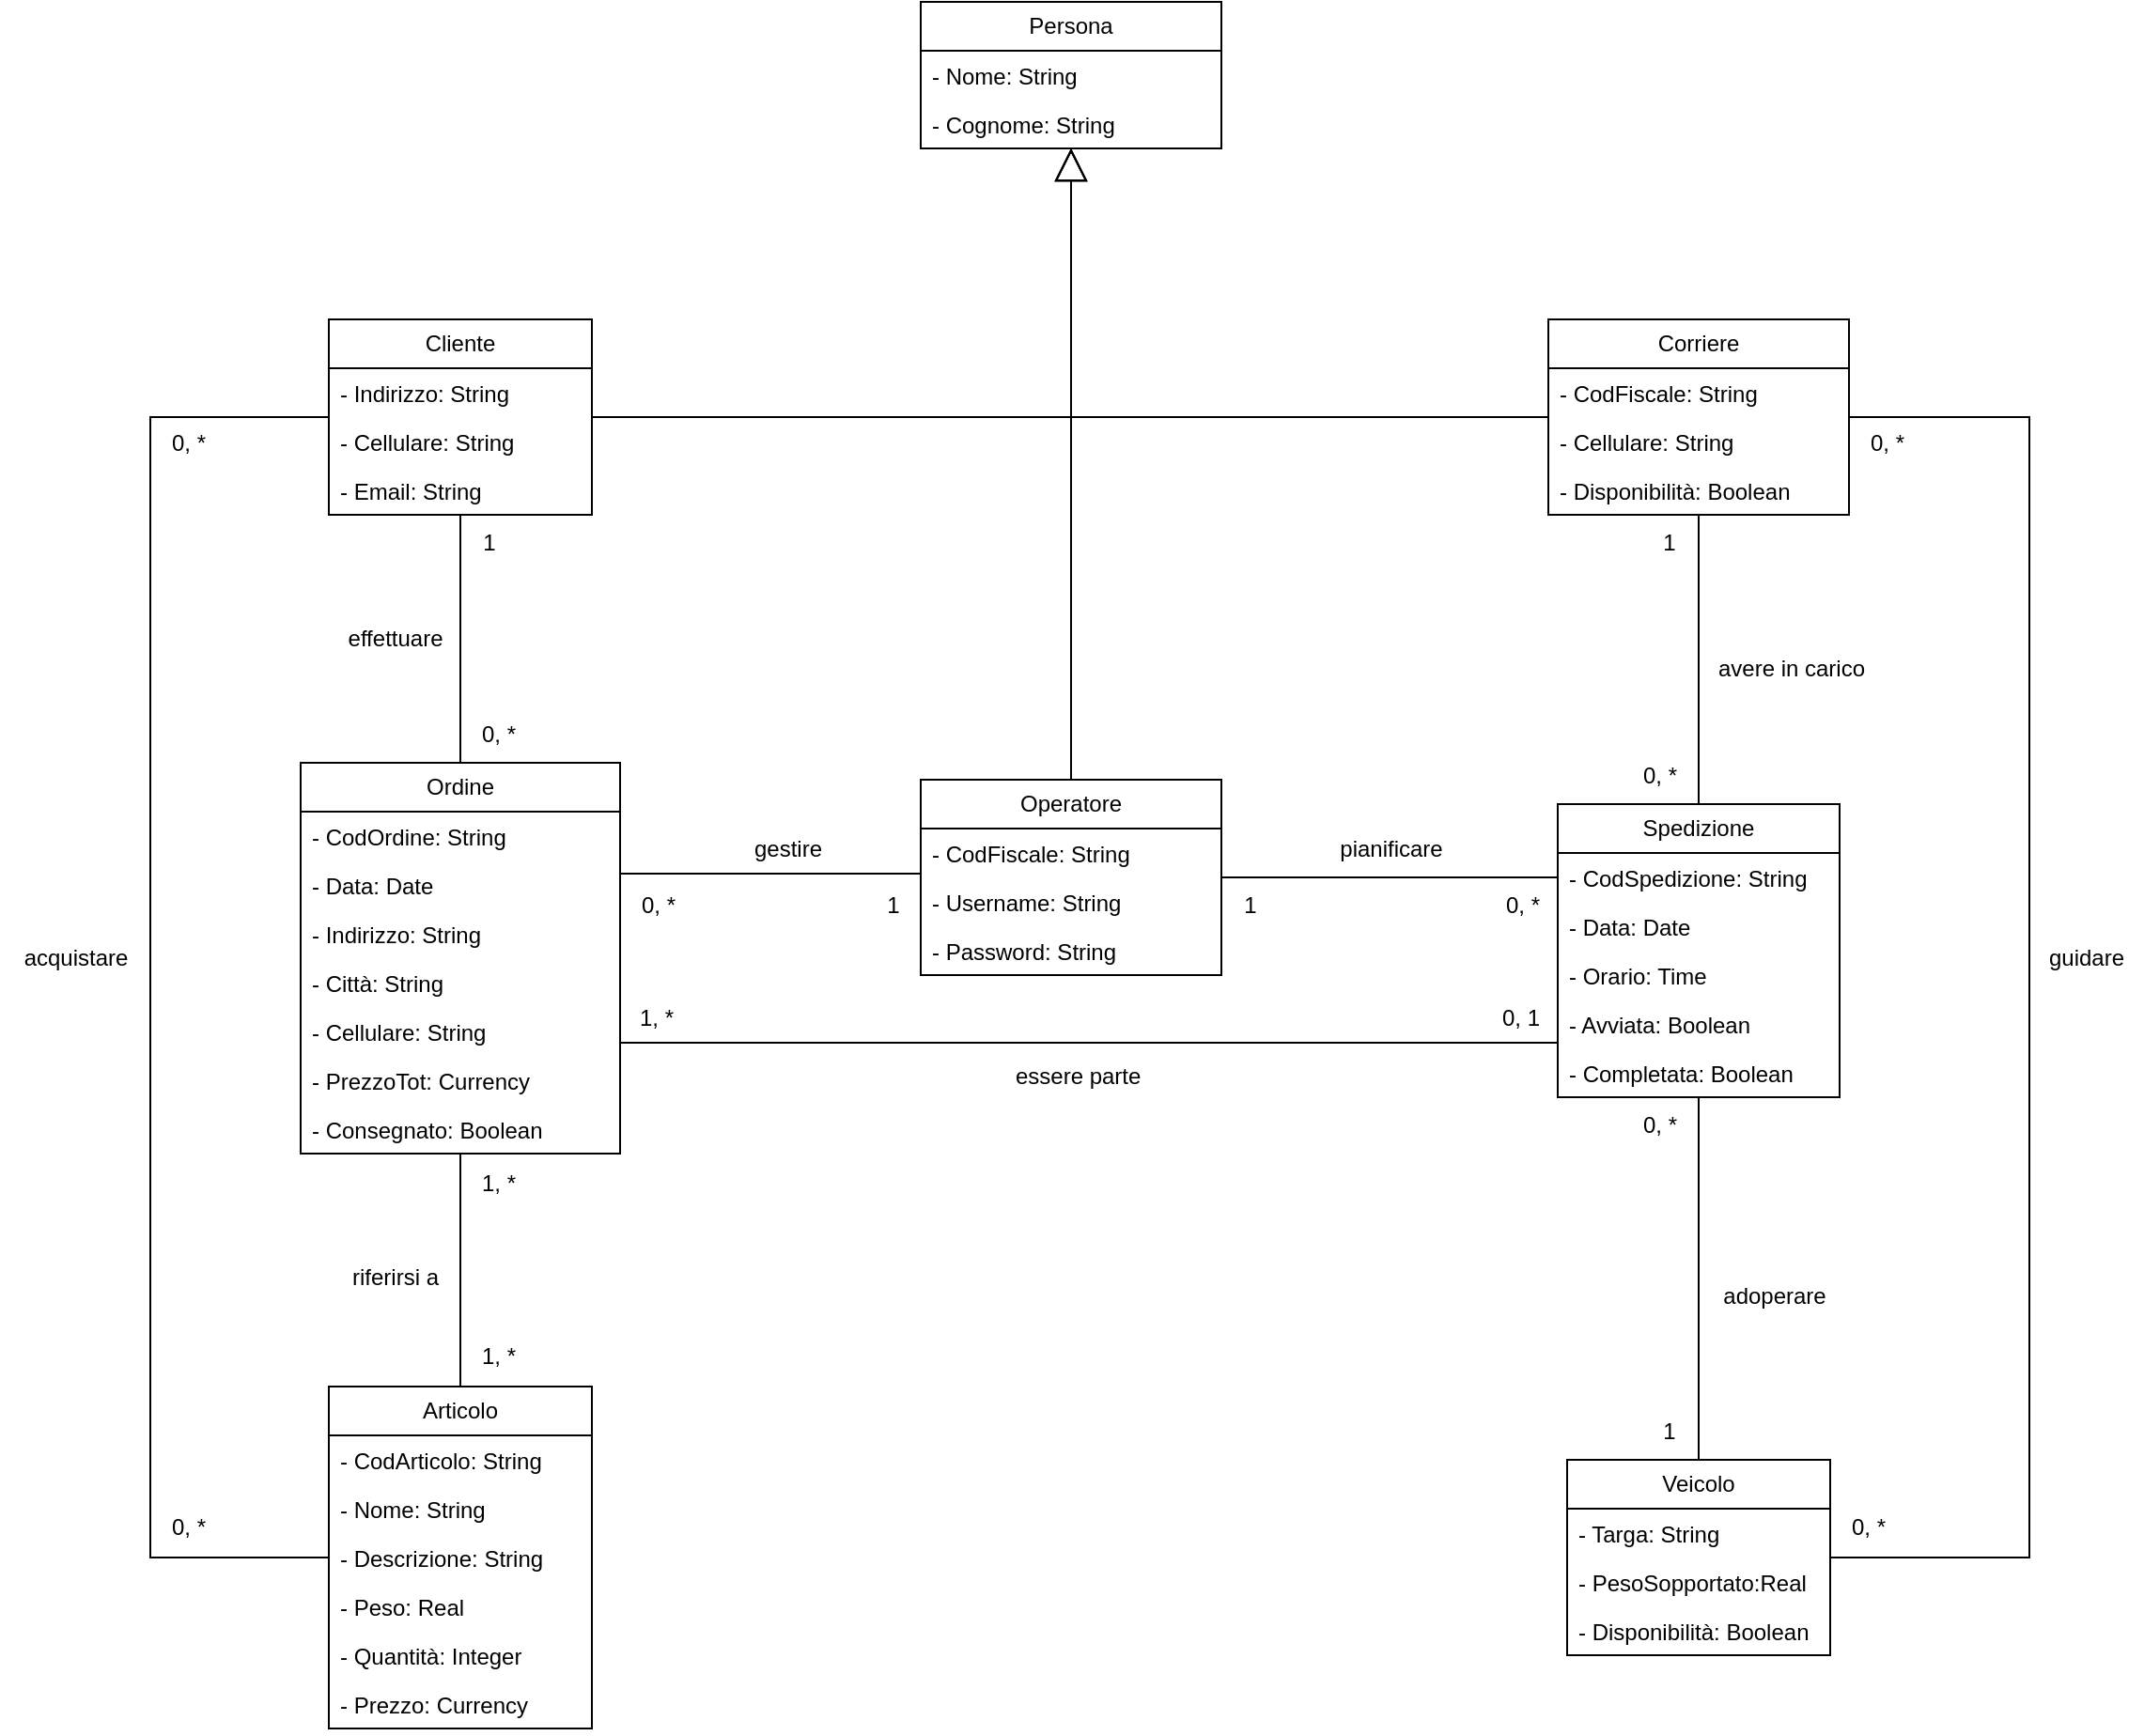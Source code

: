 <mxfile version="22.0.0" type="device">
  <diagram name="Pagina-1" id="9P4cAscm1A-uysy9MTHn">
    <mxGraphModel dx="1036" dy="614" grid="1" gridSize="10" guides="1" tooltips="1" connect="1" arrows="1" fold="1" page="1" pageScale="1" pageWidth="1150" pageHeight="1050" math="0" shadow="0">
      <root>
        <mxCell id="0" />
        <mxCell id="1" parent="0" />
        <mxCell id="HBbUbgwsox-Na3eYNUcg-3" style="edgeStyle=orthogonalEdgeStyle;rounded=0;orthogonalLoop=1;jettySize=auto;html=1;endArrow=none;endFill=0;" parent="1" source="hZBmOQaK1ztnor3dSrFu-1" target="hZBmOQaK1ztnor3dSrFu-18" edge="1">
          <mxGeometry relative="1" as="geometry" />
        </mxCell>
        <mxCell id="jV9JVb-m-bL5GBXhLr0X-1" style="edgeStyle=orthogonalEdgeStyle;rounded=0;orthogonalLoop=1;jettySize=auto;html=1;endArrow=none;endFill=0;" parent="1" source="hZBmOQaK1ztnor3dSrFu-1" target="hZBmOQaK1ztnor3dSrFu-8" edge="1">
          <mxGeometry relative="1" as="geometry">
            <Array as="points">
              <mxPoint x="80" y="894.0" />
              <mxPoint x="80" y="287" />
            </Array>
          </mxGeometry>
        </mxCell>
        <mxCell id="hZBmOQaK1ztnor3dSrFu-1" value="Articolo" style="swimlane;fontStyle=0;childLayout=stackLayout;horizontal=1;startSize=26;fillColor=none;horizontalStack=0;resizeParent=1;resizeParentMax=0;resizeLast=0;collapsible=1;marginBottom=0;whiteSpace=wrap;html=1;" parent="1" vertex="1">
          <mxGeometry x="175" y="803" width="140" height="182" as="geometry" />
        </mxCell>
        <mxCell id="hZBmOQaK1ztnor3dSrFu-37" value="- CodArticolo: String" style="text;strokeColor=none;fillColor=none;align=left;verticalAlign=top;spacingLeft=4;spacingRight=4;overflow=hidden;rotatable=0;points=[[0,0.5],[1,0.5]];portConstraint=eastwest;whiteSpace=wrap;html=1;" parent="hZBmOQaK1ztnor3dSrFu-1" vertex="1">
          <mxGeometry y="26" width="140" height="26" as="geometry" />
        </mxCell>
        <mxCell id="hZBmOQaK1ztnor3dSrFu-2" value="- Nome: String" style="text;strokeColor=none;fillColor=none;align=left;verticalAlign=top;spacingLeft=4;spacingRight=4;overflow=hidden;rotatable=0;points=[[0,0.5],[1,0.5]];portConstraint=eastwest;whiteSpace=wrap;html=1;" parent="hZBmOQaK1ztnor3dSrFu-1" vertex="1">
          <mxGeometry y="52" width="140" height="26" as="geometry" />
        </mxCell>
        <mxCell id="hZBmOQaK1ztnor3dSrFu-3" value="- Descrizione: String" style="text;strokeColor=none;fillColor=none;align=left;verticalAlign=top;spacingLeft=4;spacingRight=4;overflow=hidden;rotatable=0;points=[[0,0.5],[1,0.5]];portConstraint=eastwest;whiteSpace=wrap;html=1;" parent="hZBmOQaK1ztnor3dSrFu-1" vertex="1">
          <mxGeometry y="78" width="140" height="26" as="geometry" />
        </mxCell>
        <mxCell id="hZBmOQaK1ztnor3dSrFu-4" value="- Peso: Real" style="text;strokeColor=none;fillColor=none;align=left;verticalAlign=top;spacingLeft=4;spacingRight=4;overflow=hidden;rotatable=0;points=[[0,0.5],[1,0.5]];portConstraint=eastwest;whiteSpace=wrap;html=1;" parent="hZBmOQaK1ztnor3dSrFu-1" vertex="1">
          <mxGeometry y="104" width="140" height="26" as="geometry" />
        </mxCell>
        <mxCell id="hZBmOQaK1ztnor3dSrFu-5" value="- Quantità: Integer" style="text;strokeColor=none;fillColor=none;align=left;verticalAlign=top;spacingLeft=4;spacingRight=4;overflow=hidden;rotatable=0;points=[[0,0.5],[1,0.5]];portConstraint=eastwest;whiteSpace=wrap;html=1;" parent="hZBmOQaK1ztnor3dSrFu-1" vertex="1">
          <mxGeometry y="130" width="140" height="26" as="geometry" />
        </mxCell>
        <mxCell id="hZBmOQaK1ztnor3dSrFu-6" value="- Prezzo: Currency" style="text;strokeColor=none;fillColor=none;align=left;verticalAlign=top;spacingLeft=4;spacingRight=4;overflow=hidden;rotatable=0;points=[[0,0.5],[1,0.5]];portConstraint=eastwest;whiteSpace=wrap;html=1;" parent="hZBmOQaK1ztnor3dSrFu-1" vertex="1">
          <mxGeometry y="156" width="140" height="26" as="geometry" />
        </mxCell>
        <mxCell id="HBbUbgwsox-Na3eYNUcg-11" style="edgeStyle=orthogonalEdgeStyle;rounded=0;orthogonalLoop=1;jettySize=auto;html=1;endArrow=none;endFill=0;" parent="1" source="hZBmOQaK1ztnor3dSrFu-8" target="hZBmOQaK1ztnor3dSrFu-18" edge="1">
          <mxGeometry relative="1" as="geometry" />
        </mxCell>
        <mxCell id="tutNHc-DbfJTwrOpacGf-66" style="edgeStyle=orthogonalEdgeStyle;rounded=0;orthogonalLoop=1;jettySize=auto;html=1;endSize=15;endArrow=block;endFill=0;" parent="1" source="hZBmOQaK1ztnor3dSrFu-8" target="tutNHc-DbfJTwrOpacGf-1" edge="1">
          <mxGeometry relative="1" as="geometry" />
        </mxCell>
        <mxCell id="hZBmOQaK1ztnor3dSrFu-8" value="Cliente" style="swimlane;fontStyle=0;childLayout=stackLayout;horizontal=1;startSize=26;fillColor=none;horizontalStack=0;resizeParent=1;resizeParentMax=0;resizeLast=0;collapsible=1;marginBottom=0;whiteSpace=wrap;html=1;" parent="1" vertex="1">
          <mxGeometry x="175" y="235" width="140" height="104" as="geometry">
            <mxRectangle x="450" y="130" width="80" height="30" as="alternateBounds" />
          </mxGeometry>
        </mxCell>
        <mxCell id="hZBmOQaK1ztnor3dSrFu-10" value="- Indirizzo: String" style="text;strokeColor=none;fillColor=none;align=left;verticalAlign=top;spacingLeft=4;spacingRight=4;overflow=hidden;rotatable=0;points=[[0,0.5],[1,0.5]];portConstraint=eastwest;whiteSpace=wrap;html=1;" parent="hZBmOQaK1ztnor3dSrFu-8" vertex="1">
          <mxGeometry y="26" width="140" height="26" as="geometry" />
        </mxCell>
        <mxCell id="hZBmOQaK1ztnor3dSrFu-16" value="- Cellulare: String" style="text;strokeColor=none;fillColor=none;align=left;verticalAlign=top;spacingLeft=4;spacingRight=4;overflow=hidden;rotatable=0;points=[[0,0.5],[1,0.5]];portConstraint=eastwest;whiteSpace=wrap;html=1;" parent="hZBmOQaK1ztnor3dSrFu-8" vertex="1">
          <mxGeometry y="52" width="140" height="26" as="geometry" />
        </mxCell>
        <mxCell id="hZBmOQaK1ztnor3dSrFu-15" value="- Email: String" style="text;strokeColor=none;fillColor=none;align=left;verticalAlign=top;spacingLeft=4;spacingRight=4;overflow=hidden;rotatable=0;points=[[0,0.5],[1,0.5]];portConstraint=eastwest;whiteSpace=wrap;html=1;" parent="hZBmOQaK1ztnor3dSrFu-8" vertex="1">
          <mxGeometry y="78" width="140" height="26" as="geometry" />
        </mxCell>
        <mxCell id="RzNLFguhtZVRwdQ_K2jR-3" style="edgeStyle=orthogonalEdgeStyle;rounded=0;orthogonalLoop=1;jettySize=auto;html=1;endArrow=none;endFill=0;" parent="1" source="hZBmOQaK1ztnor3dSrFu-18" target="HBbUbgwsox-Na3eYNUcg-39" edge="1">
          <mxGeometry relative="1" as="geometry">
            <Array as="points">
              <mxPoint x="580" y="620" />
              <mxPoint x="580" y="620" />
            </Array>
          </mxGeometry>
        </mxCell>
        <mxCell id="hZBmOQaK1ztnor3dSrFu-18" value="Ordine" style="swimlane;fontStyle=0;childLayout=stackLayout;horizontal=1;startSize=26;fillColor=none;horizontalStack=0;resizeParent=1;resizeParentMax=0;resizeLast=0;collapsible=1;marginBottom=0;whiteSpace=wrap;html=1;" parent="1" vertex="1">
          <mxGeometry x="160" y="471" width="170" height="208" as="geometry" />
        </mxCell>
        <mxCell id="hZBmOQaK1ztnor3dSrFu-19" value="- CodOrdine: String" style="text;strokeColor=none;fillColor=none;align=left;verticalAlign=top;spacingLeft=4;spacingRight=4;overflow=hidden;rotatable=0;points=[[0,0.5],[1,0.5]];portConstraint=eastwest;whiteSpace=wrap;html=1;" parent="hZBmOQaK1ztnor3dSrFu-18" vertex="1">
          <mxGeometry y="26" width="170" height="26" as="geometry" />
        </mxCell>
        <mxCell id="hZBmOQaK1ztnor3dSrFu-20" value="- Data: Date" style="text;strokeColor=none;fillColor=none;align=left;verticalAlign=top;spacingLeft=4;spacingRight=4;overflow=hidden;rotatable=0;points=[[0,0.5],[1,0.5]];portConstraint=eastwest;whiteSpace=wrap;html=1;" parent="hZBmOQaK1ztnor3dSrFu-18" vertex="1">
          <mxGeometry y="52" width="170" height="26" as="geometry" />
        </mxCell>
        <mxCell id="hZBmOQaK1ztnor3dSrFu-80" value="- Indirizzo: String" style="text;strokeColor=none;fillColor=none;align=left;verticalAlign=top;spacingLeft=4;spacingRight=4;overflow=hidden;rotatable=0;points=[[0,0.5],[1,0.5]];portConstraint=eastwest;whiteSpace=wrap;html=1;" parent="hZBmOQaK1ztnor3dSrFu-18" vertex="1">
          <mxGeometry y="78" width="170" height="26" as="geometry" />
        </mxCell>
        <mxCell id="iAaHXfQPuSlmllXen0Bk-5" value="- Città: String" style="text;strokeColor=none;fillColor=none;align=left;verticalAlign=top;spacingLeft=4;spacingRight=4;overflow=hidden;rotatable=0;points=[[0,0.5],[1,0.5]];portConstraint=eastwest;whiteSpace=wrap;html=1;" parent="hZBmOQaK1ztnor3dSrFu-18" vertex="1">
          <mxGeometry y="104" width="170" height="26" as="geometry" />
        </mxCell>
        <mxCell id="ZGaoRmYM2E66ucT2vSGB-1" value="- Cellulare: String" style="text;strokeColor=none;fillColor=none;align=left;verticalAlign=top;spacingLeft=4;spacingRight=4;overflow=hidden;rotatable=0;points=[[0,0.5],[1,0.5]];portConstraint=eastwest;whiteSpace=wrap;html=1;" parent="hZBmOQaK1ztnor3dSrFu-18" vertex="1">
          <mxGeometry y="130" width="170" height="26" as="geometry" />
        </mxCell>
        <mxCell id="hZBmOQaK1ztnor3dSrFu-22" value="- PrezzoTot: Currency" style="text;strokeColor=none;fillColor=none;align=left;verticalAlign=top;spacingLeft=4;spacingRight=4;overflow=hidden;rotatable=0;points=[[0,0.5],[1,0.5]];portConstraint=eastwest;whiteSpace=wrap;html=1;" parent="hZBmOQaK1ztnor3dSrFu-18" vertex="1">
          <mxGeometry y="156" width="170" height="26" as="geometry" />
        </mxCell>
        <mxCell id="c-lQrfHIwiI0aeDl9OBq-1" value="- Consegnato: Boolean" style="text;strokeColor=none;fillColor=none;align=left;verticalAlign=top;spacingLeft=4;spacingRight=4;overflow=hidden;rotatable=0;points=[[0,0.5],[1,0.5]];portConstraint=eastwest;whiteSpace=wrap;html=1;" parent="hZBmOQaK1ztnor3dSrFu-18" vertex="1">
          <mxGeometry y="182" width="170" height="26" as="geometry" />
        </mxCell>
        <mxCell id="tutNHc-DbfJTwrOpacGf-83" style="edgeStyle=orthogonalEdgeStyle;rounded=0;orthogonalLoop=1;jettySize=auto;html=1;endArrow=none;endFill=0;" parent="1" source="hZBmOQaK1ztnor3dSrFu-38" target="HBbUbgwsox-Na3eYNUcg-39" edge="1">
          <mxGeometry relative="1" as="geometry" />
        </mxCell>
        <mxCell id="hZBmOQaK1ztnor3dSrFu-38" value="Veicolo" style="swimlane;fontStyle=0;childLayout=stackLayout;horizontal=1;startSize=26;fillColor=none;horizontalStack=0;resizeParent=1;resizeParentMax=0;resizeLast=0;collapsible=1;marginBottom=0;whiteSpace=wrap;html=1;" parent="1" vertex="1">
          <mxGeometry x="834" y="842" width="140" height="104" as="geometry" />
        </mxCell>
        <mxCell id="hZBmOQaK1ztnor3dSrFu-39" value="- Targa: String" style="text;strokeColor=none;fillColor=none;align=left;verticalAlign=top;spacingLeft=4;spacingRight=4;overflow=hidden;rotatable=0;points=[[0,0.5],[1,0.5]];portConstraint=eastwest;whiteSpace=wrap;html=1;" parent="hZBmOQaK1ztnor3dSrFu-38" vertex="1">
          <mxGeometry y="26" width="140" height="26" as="geometry" />
        </mxCell>
        <mxCell id="hZBmOQaK1ztnor3dSrFu-40" value="- PesoSopportato:Real" style="text;strokeColor=none;fillColor=none;align=left;verticalAlign=top;spacingLeft=4;spacingRight=4;overflow=hidden;rotatable=0;points=[[0,0.5],[1,0.5]];portConstraint=eastwest;whiteSpace=wrap;html=1;" parent="hZBmOQaK1ztnor3dSrFu-38" vertex="1">
          <mxGeometry y="52" width="140" height="26" as="geometry" />
        </mxCell>
        <mxCell id="hZBmOQaK1ztnor3dSrFu-42" value="- Disponibilità: Boolean" style="text;strokeColor=none;fillColor=none;align=left;verticalAlign=top;spacingLeft=4;spacingRight=4;overflow=hidden;rotatable=0;points=[[0,0.5],[1,0.5]];portConstraint=eastwest;whiteSpace=wrap;html=1;" parent="hZBmOQaK1ztnor3dSrFu-38" vertex="1">
          <mxGeometry y="78" width="140" height="26" as="geometry" />
        </mxCell>
        <mxCell id="hZBmOQaK1ztnor3dSrFu-45" value="effettuare" style="text;html=1;align=center;verticalAlign=middle;resizable=0;points=[];autosize=1;strokeColor=none;fillColor=none;" parent="1" vertex="1">
          <mxGeometry x="175" y="390" width="70" height="30" as="geometry" />
        </mxCell>
        <mxCell id="hZBmOQaK1ztnor3dSrFu-46" value="0, *" style="text;html=1;align=center;verticalAlign=middle;resizable=0;points=[];autosize=1;strokeColor=none;fillColor=none;" parent="1" vertex="1">
          <mxGeometry x="245" y="441" width="40" height="30" as="geometry" />
        </mxCell>
        <mxCell id="hZBmOQaK1ztnor3dSrFu-47" value="1" style="text;html=1;align=center;verticalAlign=middle;resizable=0;points=[];autosize=1;strokeColor=none;fillColor=none;" parent="1" vertex="1">
          <mxGeometry x="245" y="339" width="30" height="30" as="geometry" />
        </mxCell>
        <mxCell id="hZBmOQaK1ztnor3dSrFu-49" value="riferirsi a" style="text;html=1;align=center;verticalAlign=middle;resizable=0;points=[];autosize=1;strokeColor=none;fillColor=none;" parent="1" vertex="1">
          <mxGeometry x="175" y="730" width="70" height="30" as="geometry" />
        </mxCell>
        <mxCell id="hZBmOQaK1ztnor3dSrFu-50" value="1, *" style="text;html=1;align=center;verticalAlign=middle;resizable=0;points=[];autosize=1;strokeColor=none;fillColor=none;" parent="1" vertex="1">
          <mxGeometry x="245" y="772" width="40" height="30" as="geometry" />
        </mxCell>
        <mxCell id="hZBmOQaK1ztnor3dSrFu-51" value="1, *" style="text;html=1;align=center;verticalAlign=middle;resizable=0;points=[];autosize=1;strokeColor=none;fillColor=none;" parent="1" vertex="1">
          <mxGeometry x="245" y="680" width="40" height="30" as="geometry" />
        </mxCell>
        <mxCell id="hZBmOQaK1ztnor3dSrFu-65" value="avere in carico" style="text;html=1;align=center;verticalAlign=middle;resizable=0;points=[];autosize=1;strokeColor=none;fillColor=none;" parent="1" vertex="1">
          <mxGeometry x="903" y="406" width="100" height="30" as="geometry" />
        </mxCell>
        <mxCell id="hZBmOQaK1ztnor3dSrFu-66" value="0, *" style="text;html=1;align=center;verticalAlign=middle;resizable=0;points=[];autosize=1;strokeColor=none;fillColor=none;" parent="1" vertex="1">
          <mxGeometry x="863" y="463" width="40" height="30" as="geometry" />
        </mxCell>
        <mxCell id="hZBmOQaK1ztnor3dSrFu-67" value="1" style="text;html=1;align=center;verticalAlign=middle;resizable=0;points=[];autosize=1;strokeColor=none;fillColor=none;" parent="1" vertex="1">
          <mxGeometry x="873" y="339" width="30" height="30" as="geometry" />
        </mxCell>
        <mxCell id="HBbUbgwsox-Na3eYNUcg-39" value="Spedizione" style="swimlane;fontStyle=0;childLayout=stackLayout;horizontal=1;startSize=26;fillColor=none;horizontalStack=0;resizeParent=1;resizeParentMax=0;resizeLast=0;collapsible=1;marginBottom=0;whiteSpace=wrap;html=1;" parent="1" vertex="1">
          <mxGeometry x="829" y="493" width="150" height="156" as="geometry" />
        </mxCell>
        <mxCell id="HBbUbgwsox-Na3eYNUcg-40" value="- CodSpedizione: String" style="text;strokeColor=none;fillColor=none;align=left;verticalAlign=top;spacingLeft=4;spacingRight=4;overflow=hidden;rotatable=0;points=[[0,0.5],[1,0.5]];portConstraint=eastwest;whiteSpace=wrap;html=1;" parent="HBbUbgwsox-Na3eYNUcg-39" vertex="1">
          <mxGeometry y="26" width="150" height="26" as="geometry" />
        </mxCell>
        <mxCell id="iAaHXfQPuSlmllXen0Bk-6" value="- Data: Date" style="text;strokeColor=none;fillColor=none;align=left;verticalAlign=top;spacingLeft=4;spacingRight=4;overflow=hidden;rotatable=0;points=[[0,0.5],[1,0.5]];portConstraint=eastwest;whiteSpace=wrap;html=1;" parent="HBbUbgwsox-Na3eYNUcg-39" vertex="1">
          <mxGeometry y="52" width="150" height="26" as="geometry" />
        </mxCell>
        <mxCell id="HBbUbgwsox-Na3eYNUcg-42" value="- Orario: Time" style="text;strokeColor=none;fillColor=none;align=left;verticalAlign=top;spacingLeft=4;spacingRight=4;overflow=hidden;rotatable=0;points=[[0,0.5],[1,0.5]];portConstraint=eastwest;whiteSpace=wrap;html=1;" parent="HBbUbgwsox-Na3eYNUcg-39" vertex="1">
          <mxGeometry y="78" width="150" height="26" as="geometry" />
        </mxCell>
        <mxCell id="t6TBwVeWeV6Ocu0dcXyy-1" value="- Avviata: Boolean" style="text;strokeColor=none;fillColor=none;align=left;verticalAlign=top;spacingLeft=4;spacingRight=4;overflow=hidden;rotatable=0;points=[[0,0.5],[1,0.5]];portConstraint=eastwest;whiteSpace=wrap;html=1;" parent="HBbUbgwsox-Na3eYNUcg-39" vertex="1">
          <mxGeometry y="104" width="150" height="26" as="geometry" />
        </mxCell>
        <mxCell id="HBbUbgwsox-Na3eYNUcg-43" value="- Completata: Boolean" style="text;strokeColor=none;fillColor=none;align=left;verticalAlign=top;spacingLeft=4;spacingRight=4;overflow=hidden;rotatable=0;points=[[0,0.5],[1,0.5]];portConstraint=eastwest;whiteSpace=wrap;html=1;" parent="HBbUbgwsox-Na3eYNUcg-39" vertex="1">
          <mxGeometry y="130" width="150" height="26" as="geometry" />
        </mxCell>
        <mxCell id="tutNHc-DbfJTwrOpacGf-1" value="Persona" style="swimlane;fontStyle=0;childLayout=stackLayout;horizontal=1;startSize=26;fillColor=none;horizontalStack=0;resizeParent=1;resizeParentMax=0;resizeLast=0;collapsible=1;marginBottom=0;whiteSpace=wrap;html=1;" parent="1" vertex="1">
          <mxGeometry x="490" y="66" width="160" height="78" as="geometry" />
        </mxCell>
        <mxCell id="tutNHc-DbfJTwrOpacGf-2" value="- Nome: String&lt;span style=&quot;white-space: pre;&quot;&gt;&#x9;&lt;/span&gt;" style="text;strokeColor=none;fillColor=none;align=left;verticalAlign=top;spacingLeft=4;spacingRight=4;overflow=hidden;rotatable=0;points=[[0,0.5],[1,0.5]];portConstraint=eastwest;whiteSpace=wrap;html=1;" parent="tutNHc-DbfJTwrOpacGf-1" vertex="1">
          <mxGeometry y="26" width="160" height="26" as="geometry" />
        </mxCell>
        <mxCell id="tutNHc-DbfJTwrOpacGf-3" value="- Cognome: String" style="text;strokeColor=none;fillColor=none;align=left;verticalAlign=top;spacingLeft=4;spacingRight=4;overflow=hidden;rotatable=0;points=[[0,0.5],[1,0.5]];portConstraint=eastwest;whiteSpace=wrap;html=1;" parent="tutNHc-DbfJTwrOpacGf-1" vertex="1">
          <mxGeometry y="52" width="160" height="26" as="geometry" />
        </mxCell>
        <mxCell id="tutNHc-DbfJTwrOpacGf-67" style="edgeStyle=orthogonalEdgeStyle;rounded=0;orthogonalLoop=1;jettySize=auto;html=1;endArrow=block;endFill=0;endSize=15;" parent="1" source="tutNHc-DbfJTwrOpacGf-6" target="tutNHc-DbfJTwrOpacGf-1" edge="1">
          <mxGeometry relative="1" as="geometry" />
        </mxCell>
        <mxCell id="tutNHc-DbfJTwrOpacGf-78" style="edgeStyle=orthogonalEdgeStyle;rounded=0;orthogonalLoop=1;jettySize=auto;html=1;endArrow=none;endFill=0;" parent="1" source="tutNHc-DbfJTwrOpacGf-6" edge="1">
          <mxGeometry relative="1" as="geometry">
            <mxPoint x="829" y="532" as="targetPoint" />
          </mxGeometry>
        </mxCell>
        <mxCell id="tutNHc-DbfJTwrOpacGf-6" value="Operatore" style="swimlane;fontStyle=0;childLayout=stackLayout;horizontal=1;startSize=26;fillColor=none;horizontalStack=0;resizeParent=1;resizeParentMax=0;resizeLast=0;collapsible=1;marginBottom=0;whiteSpace=wrap;html=1;" parent="1" vertex="1">
          <mxGeometry x="490" y="480" width="160" height="104" as="geometry" />
        </mxCell>
        <mxCell id="tutNHc-DbfJTwrOpacGf-7" value="- CodFiscale: String" style="text;strokeColor=none;fillColor=none;align=left;verticalAlign=top;spacingLeft=4;spacingRight=4;overflow=hidden;rotatable=0;points=[[0,0.5],[1,0.5]];portConstraint=eastwest;whiteSpace=wrap;html=1;" parent="tutNHc-DbfJTwrOpacGf-6" vertex="1">
          <mxGeometry y="26" width="160" height="26" as="geometry" />
        </mxCell>
        <mxCell id="tutNHc-DbfJTwrOpacGf-9" value="- Username: String" style="text;strokeColor=none;fillColor=none;align=left;verticalAlign=top;spacingLeft=4;spacingRight=4;overflow=hidden;rotatable=0;points=[[0,0.5],[1,0.5]];portConstraint=eastwest;whiteSpace=wrap;html=1;" parent="tutNHc-DbfJTwrOpacGf-6" vertex="1">
          <mxGeometry y="52" width="160" height="26" as="geometry" />
        </mxCell>
        <mxCell id="tutNHc-DbfJTwrOpacGf-8" value="- Password: String" style="text;strokeColor=none;fillColor=none;align=left;verticalAlign=top;spacingLeft=4;spacingRight=4;overflow=hidden;rotatable=0;points=[[0,0.5],[1,0.5]];portConstraint=eastwest;whiteSpace=wrap;html=1;" parent="tutNHc-DbfJTwrOpacGf-6" vertex="1">
          <mxGeometry y="78" width="160" height="26" as="geometry" />
        </mxCell>
        <mxCell id="tutNHc-DbfJTwrOpacGf-70" value="gestire" style="text;html=1;align=center;verticalAlign=middle;resizable=0;points=[];autosize=1;strokeColor=none;fillColor=none;" parent="1" vertex="1">
          <mxGeometry x="389" y="502" width="60" height="30" as="geometry" />
        </mxCell>
        <mxCell id="tutNHc-DbfJTwrOpacGf-71" value="1" style="text;html=1;align=center;verticalAlign=middle;resizable=0;points=[];autosize=1;strokeColor=none;fillColor=none;" parent="1" vertex="1">
          <mxGeometry x="460" y="532" width="30" height="30" as="geometry" />
        </mxCell>
        <mxCell id="tutNHc-DbfJTwrOpacGf-72" value="0, *" style="text;html=1;align=center;verticalAlign=middle;resizable=0;points=[];autosize=1;strokeColor=none;fillColor=none;" parent="1" vertex="1">
          <mxGeometry x="330" y="532" width="40" height="30" as="geometry" />
        </mxCell>
        <mxCell id="tutNHc-DbfJTwrOpacGf-76" style="edgeStyle=orthogonalEdgeStyle;rounded=0;orthogonalLoop=1;jettySize=auto;html=1;endSize=15;endArrow=block;endFill=0;" parent="1" source="tutNHc-DbfJTwrOpacGf-73" target="tutNHc-DbfJTwrOpacGf-1" edge="1">
          <mxGeometry relative="1" as="geometry" />
        </mxCell>
        <mxCell id="tutNHc-DbfJTwrOpacGf-82" style="edgeStyle=orthogonalEdgeStyle;rounded=0;orthogonalLoop=1;jettySize=auto;html=1;endArrow=none;endFill=0;" parent="1" source="tutNHc-DbfJTwrOpacGf-73" target="HBbUbgwsox-Na3eYNUcg-39" edge="1">
          <mxGeometry relative="1" as="geometry" />
        </mxCell>
        <mxCell id="tutNHc-DbfJTwrOpacGf-88" style="edgeStyle=orthogonalEdgeStyle;rounded=0;orthogonalLoop=1;jettySize=auto;html=1;endArrow=none;endFill=0;" parent="1" source="tutNHc-DbfJTwrOpacGf-73" target="hZBmOQaK1ztnor3dSrFu-38" edge="1">
          <mxGeometry relative="1" as="geometry">
            <Array as="points">
              <mxPoint x="1080" y="287" />
              <mxPoint x="1080" y="894" />
            </Array>
          </mxGeometry>
        </mxCell>
        <mxCell id="tutNHc-DbfJTwrOpacGf-73" value="Corriere" style="swimlane;fontStyle=0;childLayout=stackLayout;horizontal=1;startSize=26;fillColor=none;horizontalStack=0;resizeParent=1;resizeParentMax=0;resizeLast=0;collapsible=1;marginBottom=0;whiteSpace=wrap;html=1;" parent="1" vertex="1">
          <mxGeometry x="824" y="235" width="160" height="104" as="geometry" />
        </mxCell>
        <mxCell id="tutNHc-DbfJTwrOpacGf-74" value="- CodFiscale: String" style="text;strokeColor=none;fillColor=none;align=left;verticalAlign=top;spacingLeft=4;spacingRight=4;overflow=hidden;rotatable=0;points=[[0,0.5],[1,0.5]];portConstraint=eastwest;whiteSpace=wrap;html=1;" parent="tutNHc-DbfJTwrOpacGf-73" vertex="1">
          <mxGeometry y="26" width="160" height="26" as="geometry" />
        </mxCell>
        <mxCell id="5uU71LzUoc7tGHXwQYdL-1" value="- Cellulare: String" style="text;strokeColor=none;fillColor=none;align=left;verticalAlign=top;spacingLeft=4;spacingRight=4;overflow=hidden;rotatable=0;points=[[0,0.5],[1,0.5]];portConstraint=eastwest;whiteSpace=wrap;html=1;" parent="tutNHc-DbfJTwrOpacGf-73" vertex="1">
          <mxGeometry y="52" width="160" height="26" as="geometry" />
        </mxCell>
        <mxCell id="tutNHc-DbfJTwrOpacGf-75" value="- Disponibilità: Boolean" style="text;strokeColor=none;fillColor=none;align=left;verticalAlign=top;spacingLeft=4;spacingRight=4;overflow=hidden;rotatable=0;points=[[0,0.5],[1,0.5]];portConstraint=eastwest;whiteSpace=wrap;html=1;" parent="tutNHc-DbfJTwrOpacGf-73" vertex="1">
          <mxGeometry y="78" width="160" height="26" as="geometry" />
        </mxCell>
        <mxCell id="tutNHc-DbfJTwrOpacGf-79" value="1" style="text;html=1;align=center;verticalAlign=middle;resizable=0;points=[];autosize=1;strokeColor=none;fillColor=none;" parent="1" vertex="1">
          <mxGeometry x="650" y="532" width="30" height="30" as="geometry" />
        </mxCell>
        <mxCell id="tutNHc-DbfJTwrOpacGf-80" value="0, *" style="text;html=1;align=center;verticalAlign=middle;resizable=0;points=[];autosize=1;strokeColor=none;fillColor=none;" parent="1" vertex="1">
          <mxGeometry x="790" y="532" width="40" height="30" as="geometry" />
        </mxCell>
        <mxCell id="tutNHc-DbfJTwrOpacGf-81" value="pianificare" style="text;html=1;align=center;verticalAlign=middle;resizable=0;points=[];autosize=1;strokeColor=none;fillColor=none;" parent="1" vertex="1">
          <mxGeometry x="700" y="502" width="80" height="30" as="geometry" />
        </mxCell>
        <mxCell id="tutNHc-DbfJTwrOpacGf-84" value="adoperare" style="text;html=1;align=center;verticalAlign=middle;resizable=0;points=[];autosize=1;strokeColor=none;fillColor=none;" parent="1" vertex="1">
          <mxGeometry x="904" y="740" width="80" height="30" as="geometry" />
        </mxCell>
        <mxCell id="tutNHc-DbfJTwrOpacGf-85" value="1" style="text;html=1;align=center;verticalAlign=middle;resizable=0;points=[];autosize=1;strokeColor=none;fillColor=none;" parent="1" vertex="1">
          <mxGeometry x="873" y="812" width="30" height="30" as="geometry" />
        </mxCell>
        <mxCell id="tutNHc-DbfJTwrOpacGf-86" value="0, *" style="text;html=1;align=center;verticalAlign=middle;resizable=0;points=[];autosize=1;strokeColor=none;fillColor=none;" parent="1" vertex="1">
          <mxGeometry x="863" y="649" width="40" height="30" as="geometry" />
        </mxCell>
        <mxCell id="tutNHc-DbfJTwrOpacGf-89" value="guidare" style="text;html=1;align=center;verticalAlign=middle;resizable=0;points=[];autosize=1;strokeColor=none;fillColor=none;" parent="1" vertex="1">
          <mxGeometry x="1080" y="560" width="60" height="30" as="geometry" />
        </mxCell>
        <mxCell id="tutNHc-DbfJTwrOpacGf-90" value="0, *" style="text;html=1;align=center;verticalAlign=middle;resizable=0;points=[];autosize=1;strokeColor=none;fillColor=none;" parent="1" vertex="1">
          <mxGeometry x="984" y="286" width="40" height="30" as="geometry" />
        </mxCell>
        <mxCell id="tutNHc-DbfJTwrOpacGf-91" value="0, *" style="text;html=1;align=center;verticalAlign=middle;resizable=0;points=[];autosize=1;strokeColor=none;fillColor=none;" parent="1" vertex="1">
          <mxGeometry x="974" y="863" width="40" height="30" as="geometry" />
        </mxCell>
        <mxCell id="jV9JVb-m-bL5GBXhLr0X-2" value="0, *" style="text;html=1;align=center;verticalAlign=middle;resizable=0;points=[];autosize=1;strokeColor=none;fillColor=none;" parent="1" vertex="1">
          <mxGeometry x="80" y="286" width="40" height="30" as="geometry" />
        </mxCell>
        <mxCell id="jV9JVb-m-bL5GBXhLr0X-3" value="0, *" style="text;html=1;align=center;verticalAlign=middle;resizable=0;points=[];autosize=1;strokeColor=none;fillColor=none;" parent="1" vertex="1">
          <mxGeometry x="80" y="863" width="40" height="30" as="geometry" />
        </mxCell>
        <mxCell id="jV9JVb-m-bL5GBXhLr0X-4" value="acquistare" style="text;html=1;align=center;verticalAlign=middle;resizable=0;points=[];autosize=1;strokeColor=none;fillColor=none;" parent="1" vertex="1">
          <mxGeometry y="560" width="80" height="30" as="geometry" />
        </mxCell>
        <mxCell id="RzNLFguhtZVRwdQ_K2jR-4" value="essere parte&amp;nbsp;" style="text;html=1;align=center;verticalAlign=middle;resizable=0;points=[];autosize=1;strokeColor=none;fillColor=none;" parent="1" vertex="1">
          <mxGeometry x="530" y="623" width="90" height="30" as="geometry" />
        </mxCell>
        <mxCell id="RzNLFguhtZVRwdQ_K2jR-6" value="1, *" style="text;html=1;align=center;verticalAlign=middle;resizable=0;points=[];autosize=1;strokeColor=none;fillColor=none;" parent="1" vertex="1">
          <mxGeometry x="329" y="592" width="40" height="30" as="geometry" />
        </mxCell>
        <mxCell id="RzNLFguhtZVRwdQ_K2jR-8" value="0, 1" style="text;html=1;align=center;verticalAlign=middle;resizable=0;points=[];autosize=1;strokeColor=none;fillColor=none;" parent="1" vertex="1">
          <mxGeometry x="789" y="592" width="40" height="30" as="geometry" />
        </mxCell>
        <mxCell id="RccouhRRM4cPHoIDNxlY-3" style="edgeStyle=orthogonalEdgeStyle;rounded=0;orthogonalLoop=1;jettySize=auto;html=1;endArrow=none;endFill=0;" parent="1" target="hZBmOQaK1ztnor3dSrFu-18" edge="1">
          <mxGeometry relative="1" as="geometry">
            <mxPoint x="490" y="530" as="sourcePoint" />
            <Array as="points">
              <mxPoint x="490" y="530" />
            </Array>
          </mxGeometry>
        </mxCell>
      </root>
    </mxGraphModel>
  </diagram>
</mxfile>
